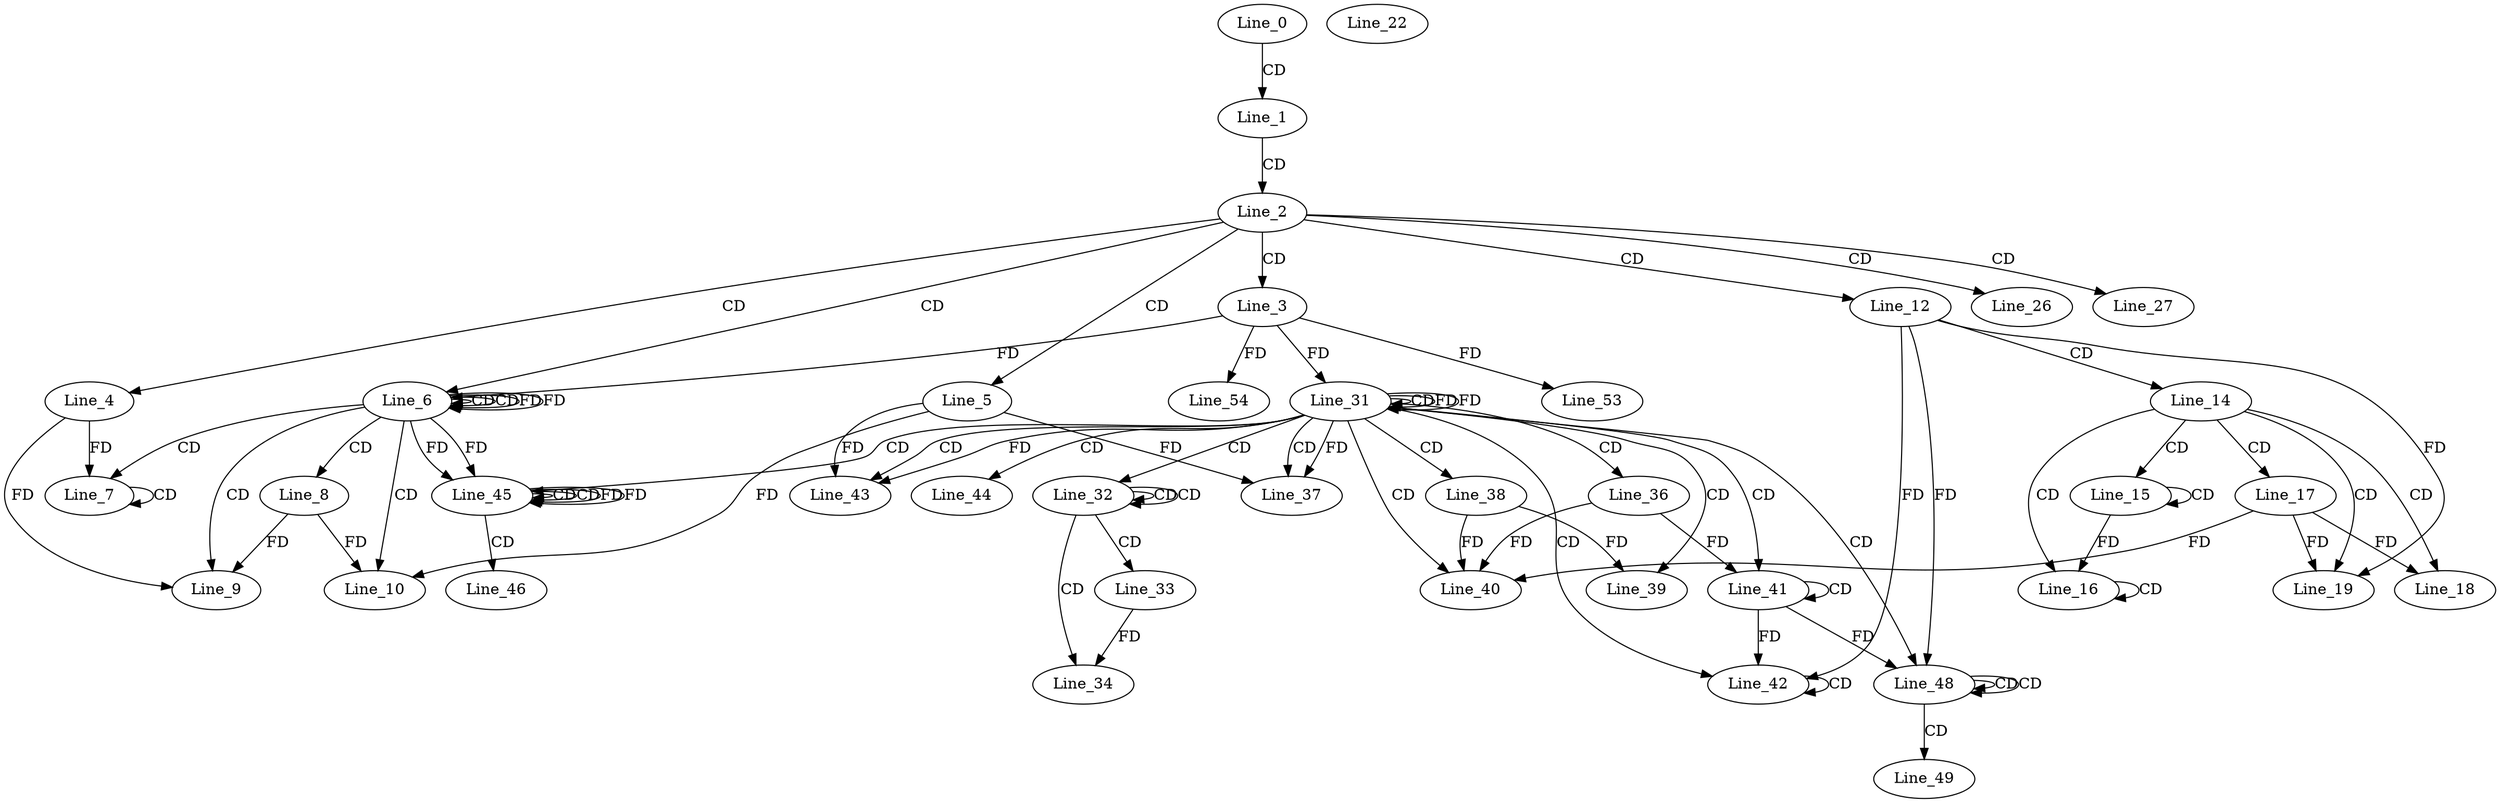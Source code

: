 digraph G {
  Line_0;
  Line_1;
  Line_2;
  Line_3;
  Line_4;
  Line_5;
  Line_6;
  Line_6;
  Line_6;
  Line_7;
  Line_7;
  Line_8;
  Line_9;
  Line_10;
  Line_12;
  Line_12;
  Line_14;
  Line_15;
  Line_15;
  Line_16;
  Line_16;
  Line_17;
  Line_18;
  Line_19;
  Line_22;
  Line_26;
  Line_27;
  Line_31;
  Line_31;
  Line_31;
  Line_32;
  Line_32;
  Line_32;
  Line_33;
  Line_34;
  Line_36;
  Line_37;
  Line_37;
  Line_38;
  Line_39;
  Line_40;
  Line_41;
  Line_41;
  Line_42;
  Line_42;
  Line_42;
  Line_43;
  Line_43;
  Line_44;
  Line_45;
  Line_45;
  Line_45;
  Line_46;
  Line_48;
  Line_48;
  Line_48;
  Line_49;
  Line_53;
  Line_54;
  Line_0 -> Line_1 [ label="CD" ];
  Line_1 -> Line_2 [ label="CD" ];
  Line_2 -> Line_3 [ label="CD" ];
  Line_2 -> Line_4 [ label="CD" ];
  Line_2 -> Line_5 [ label="CD" ];
  Line_2 -> Line_6 [ label="CD" ];
  Line_6 -> Line_6 [ label="CD" ];
  Line_3 -> Line_6 [ label="FD" ];
  Line_6 -> Line_6 [ label="CD" ];
  Line_6 -> Line_6 [ label="FD" ];
  Line_6 -> Line_7 [ label="CD" ];
  Line_7 -> Line_7 [ label="CD" ];
  Line_4 -> Line_7 [ label="FD" ];
  Line_6 -> Line_8 [ label="CD" ];
  Line_6 -> Line_9 [ label="CD" ];
  Line_4 -> Line_9 [ label="FD" ];
  Line_8 -> Line_9 [ label="FD" ];
  Line_6 -> Line_10 [ label="CD" ];
  Line_5 -> Line_10 [ label="FD" ];
  Line_8 -> Line_10 [ label="FD" ];
  Line_2 -> Line_12 [ label="CD" ];
  Line_12 -> Line_14 [ label="CD" ];
  Line_14 -> Line_15 [ label="CD" ];
  Line_15 -> Line_15 [ label="CD" ];
  Line_14 -> Line_16 [ label="CD" ];
  Line_16 -> Line_16 [ label="CD" ];
  Line_15 -> Line_16 [ label="FD" ];
  Line_14 -> Line_17 [ label="CD" ];
  Line_14 -> Line_18 [ label="CD" ];
  Line_17 -> Line_18 [ label="FD" ];
  Line_14 -> Line_19 [ label="CD" ];
  Line_12 -> Line_19 [ label="FD" ];
  Line_17 -> Line_19 [ label="FD" ];
  Line_2 -> Line_26 [ label="CD" ];
  Line_2 -> Line_27 [ label="CD" ];
  Line_3 -> Line_31 [ label="FD" ];
  Line_31 -> Line_31 [ label="CD" ];
  Line_31 -> Line_31 [ label="FD" ];
  Line_31 -> Line_32 [ label="CD" ];
  Line_32 -> Line_32 [ label="CD" ];
  Line_32 -> Line_32 [ label="CD" ];
  Line_32 -> Line_33 [ label="CD" ];
  Line_32 -> Line_34 [ label="CD" ];
  Line_33 -> Line_34 [ label="FD" ];
  Line_31 -> Line_36 [ label="CD" ];
  Line_31 -> Line_37 [ label="CD" ];
  Line_5 -> Line_37 [ label="FD" ];
  Line_31 -> Line_37 [ label="FD" ];
  Line_31 -> Line_38 [ label="CD" ];
  Line_31 -> Line_39 [ label="CD" ];
  Line_38 -> Line_39 [ label="FD" ];
  Line_31 -> Line_40 [ label="CD" ];
  Line_36 -> Line_40 [ label="FD" ];
  Line_38 -> Line_40 [ label="FD" ];
  Line_17 -> Line_40 [ label="FD" ];
  Line_31 -> Line_41 [ label="CD" ];
  Line_41 -> Line_41 [ label="CD" ];
  Line_36 -> Line_41 [ label="FD" ];
  Line_31 -> Line_42 [ label="CD" ];
  Line_42 -> Line_42 [ label="CD" ];
  Line_41 -> Line_42 [ label="FD" ];
  Line_12 -> Line_42 [ label="FD" ];
  Line_31 -> Line_43 [ label="CD" ];
  Line_5 -> Line_43 [ label="FD" ];
  Line_31 -> Line_43 [ label="FD" ];
  Line_31 -> Line_44 [ label="CD" ];
  Line_31 -> Line_45 [ label="CD" ];
  Line_45 -> Line_45 [ label="CD" ];
  Line_6 -> Line_45 [ label="FD" ];
  Line_45 -> Line_45 [ label="CD" ];
  Line_45 -> Line_45 [ label="FD" ];
  Line_6 -> Line_45 [ label="FD" ];
  Line_45 -> Line_46 [ label="CD" ];
  Line_31 -> Line_48 [ label="CD" ];
  Line_48 -> Line_48 [ label="CD" ];
  Line_48 -> Line_48 [ label="CD" ];
  Line_41 -> Line_48 [ label="FD" ];
  Line_12 -> Line_48 [ label="FD" ];
  Line_48 -> Line_49 [ label="CD" ];
  Line_3 -> Line_53 [ label="FD" ];
  Line_3 -> Line_54 [ label="FD" ];
  Line_6 -> Line_6 [ label="FD" ];
  Line_31 -> Line_31 [ label="FD" ];
  Line_45 -> Line_45 [ label="FD" ];
}

